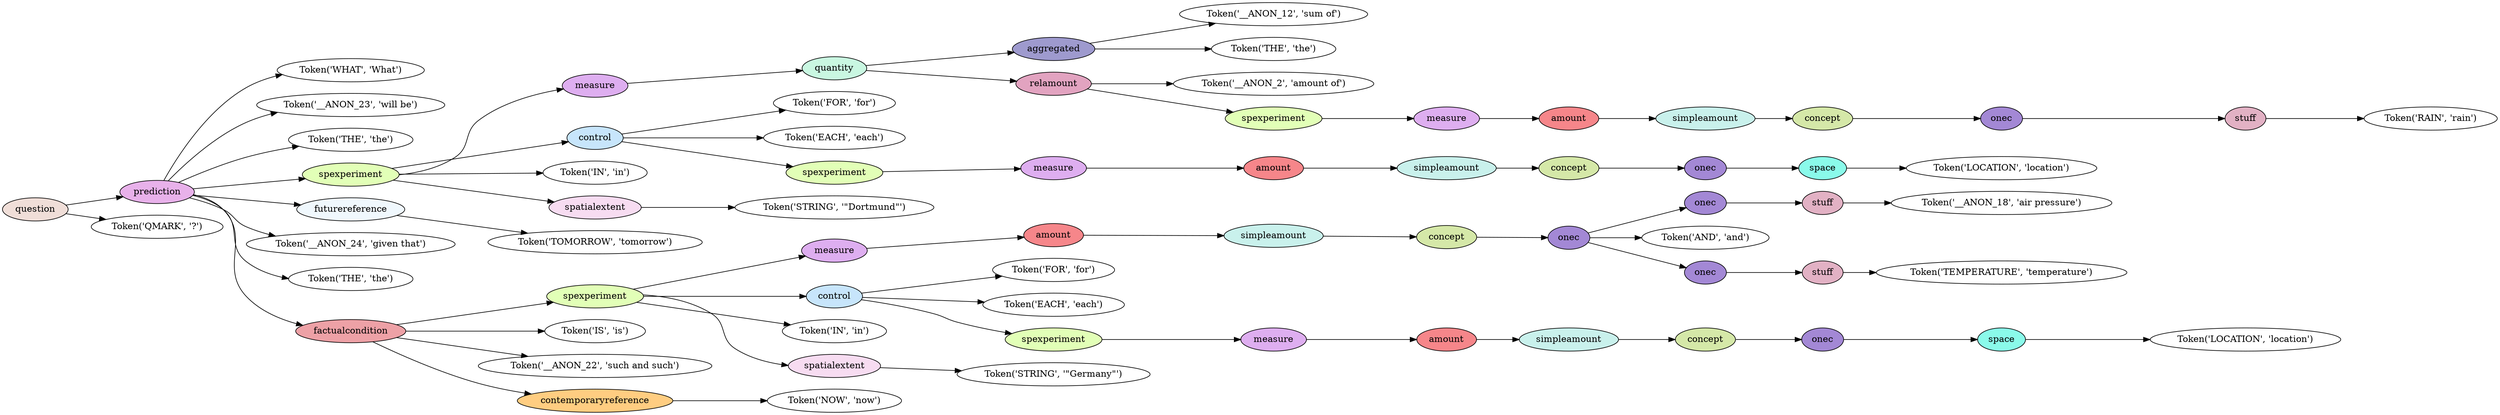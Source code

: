 digraph G {
rankdir=LR;
0 [label="Token('WHAT', 'What')"];
1 [label="Token('__ANON_23', 'will be')"];
2 [label="Token('THE', 'the')"];
3 [label="Token('__ANON_12', 'sum of')"];
4 [label="Token('THE', 'the')"];
5 [fillcolor="#9e9ace", label=aggregated, style=filled];
5 -> 3;
5 -> 4;
6 [label="Token('__ANON_2', 'amount of')"];
7 [label="Token('RAIN', 'rain')"];
8 [fillcolor="#e2b1c4", label=stuff, style=filled];
8 -> 7;
9 [fillcolor="#a388d5", label=onec, style=filled];
9 -> 8;
10 [fillcolor="#d5e8a8", label=concept, style=filled];
10 -> 9;
11 [fillcolor="#c9f1ec", label=simpleamount, style=filled];
11 -> 10;
12 [fillcolor="#f6868a", label=amount, style=filled];
12 -> 11;
13 [fillcolor="#deaef0", label=measure, style=filled];
13 -> 12;
14 [fillcolor="#e2ffb7", label=spexperiment, style=filled];
14 -> 13;
15 [fillcolor="#e2a3c0", label=relamount, style=filled];
15 -> 6;
15 -> 14;
16 [fillcolor="#c9f7e1", label=quantity, style=filled];
16 -> 5;
16 -> 15;
17 [fillcolor="#deaef0", label=measure, style=filled];
17 -> 16;
18 [label="Token('FOR', 'for')"];
19 [label="Token('EACH', 'each')"];
20 [label="Token('LOCATION', 'location')"];
21 [fillcolor="#8afaea", label=space, style=filled];
21 -> 20;
22 [fillcolor="#a388d5", label=onec, style=filled];
22 -> 21;
23 [fillcolor="#d5e8a8", label=concept, style=filled];
23 -> 22;
24 [fillcolor="#c9f1ec", label=simpleamount, style=filled];
24 -> 23;
25 [fillcolor="#f6868a", label=amount, style=filled];
25 -> 24;
26 [fillcolor="#deaef0", label=measure, style=filled];
26 -> 25;
27 [fillcolor="#e2ffb7", label=spexperiment, style=filled];
27 -> 26;
28 [fillcolor="#c7e5fb", label=control, style=filled];
28 -> 18;
28 -> 19;
28 -> 27;
29 [label="Token('IN', 'in')"];
30 [label="Token('STRING', '\"Dortmund\"')"];
31 [fillcolor="#f7dcf1", label=spatialextent, style=filled];
31 -> 30;
32 [fillcolor="#e2ffb7", label=spexperiment, style=filled];
32 -> 17;
32 -> 28;
32 -> 29;
32 -> 31;
33 [label="Token('TOMORROW', 'tomorrow')"];
34 [fillcolor="#f0f8fd", label=futurereference, style=filled];
34 -> 33;
35 [label="Token('__ANON_24', 'given that')"];
36 [label="Token('THE', 'the')"];
37 [label="Token('__ANON_18', 'air pressure')"];
38 [fillcolor="#e2b1c4", label=stuff, style=filled];
38 -> 37;
39 [fillcolor="#a388d5", label=onec, style=filled];
39 -> 38;
40 [label="Token('AND', 'and')"];
41 [label="Token('TEMPERATURE', 'temperature')"];
42 [fillcolor="#e2b1c4", label=stuff, style=filled];
42 -> 41;
43 [fillcolor="#a388d5", label=onec, style=filled];
43 -> 42;
44 [fillcolor="#a388d5", label=onec, style=filled];
44 -> 39;
44 -> 40;
44 -> 43;
45 [fillcolor="#d5e8a8", label=concept, style=filled];
45 -> 44;
46 [fillcolor="#c9f1ec", label=simpleamount, style=filled];
46 -> 45;
47 [fillcolor="#f6868a", label=amount, style=filled];
47 -> 46;
48 [fillcolor="#deaef0", label=measure, style=filled];
48 -> 47;
49 [label="Token('FOR', 'for')"];
50 [label="Token('EACH', 'each')"];
51 [label="Token('LOCATION', 'location')"];
52 [fillcolor="#8afaea", label=space, style=filled];
52 -> 51;
53 [fillcolor="#a388d5", label=onec, style=filled];
53 -> 52;
54 [fillcolor="#d5e8a8", label=concept, style=filled];
54 -> 53;
55 [fillcolor="#c9f1ec", label=simpleamount, style=filled];
55 -> 54;
56 [fillcolor="#f6868a", label=amount, style=filled];
56 -> 55;
57 [fillcolor="#deaef0", label=measure, style=filled];
57 -> 56;
58 [fillcolor="#e2ffb7", label=spexperiment, style=filled];
58 -> 57;
59 [fillcolor="#c7e5fb", label=control, style=filled];
59 -> 49;
59 -> 50;
59 -> 58;
60 [label="Token('IN', 'in')"];
61 [label="Token('STRING', '\"Germany\"')"];
62 [fillcolor="#f7dcf1", label=spatialextent, style=filled];
62 -> 61;
63 [fillcolor="#e2ffb7", label=spexperiment, style=filled];
63 -> 48;
63 -> 59;
63 -> 60;
63 -> 62;
64 [label="Token('IS', 'is')"];
65 [label="Token('__ANON_22', 'such and such')"];
66 [label="Token('NOW', 'now')"];
67 [fillcolor="#ffcd81", label=contemporaryreference, style=filled];
67 -> 66;
68 [fillcolor="#eda1a6", label=factualcondition, style=filled];
68 -> 63;
68 -> 64;
68 -> 65;
68 -> 67;
69 [fillcolor="#e8b1ea", label=prediction, style=filled];
69 -> 0;
69 -> 1;
69 -> 2;
69 -> 32;
69 -> 34;
69 -> 35;
69 -> 36;
69 -> 68;
70 [label="Token('QMARK', '?')"];
71 [fillcolor="#f0ded8", label=question, style=filled];
71 -> 69;
71 -> 70;
}
